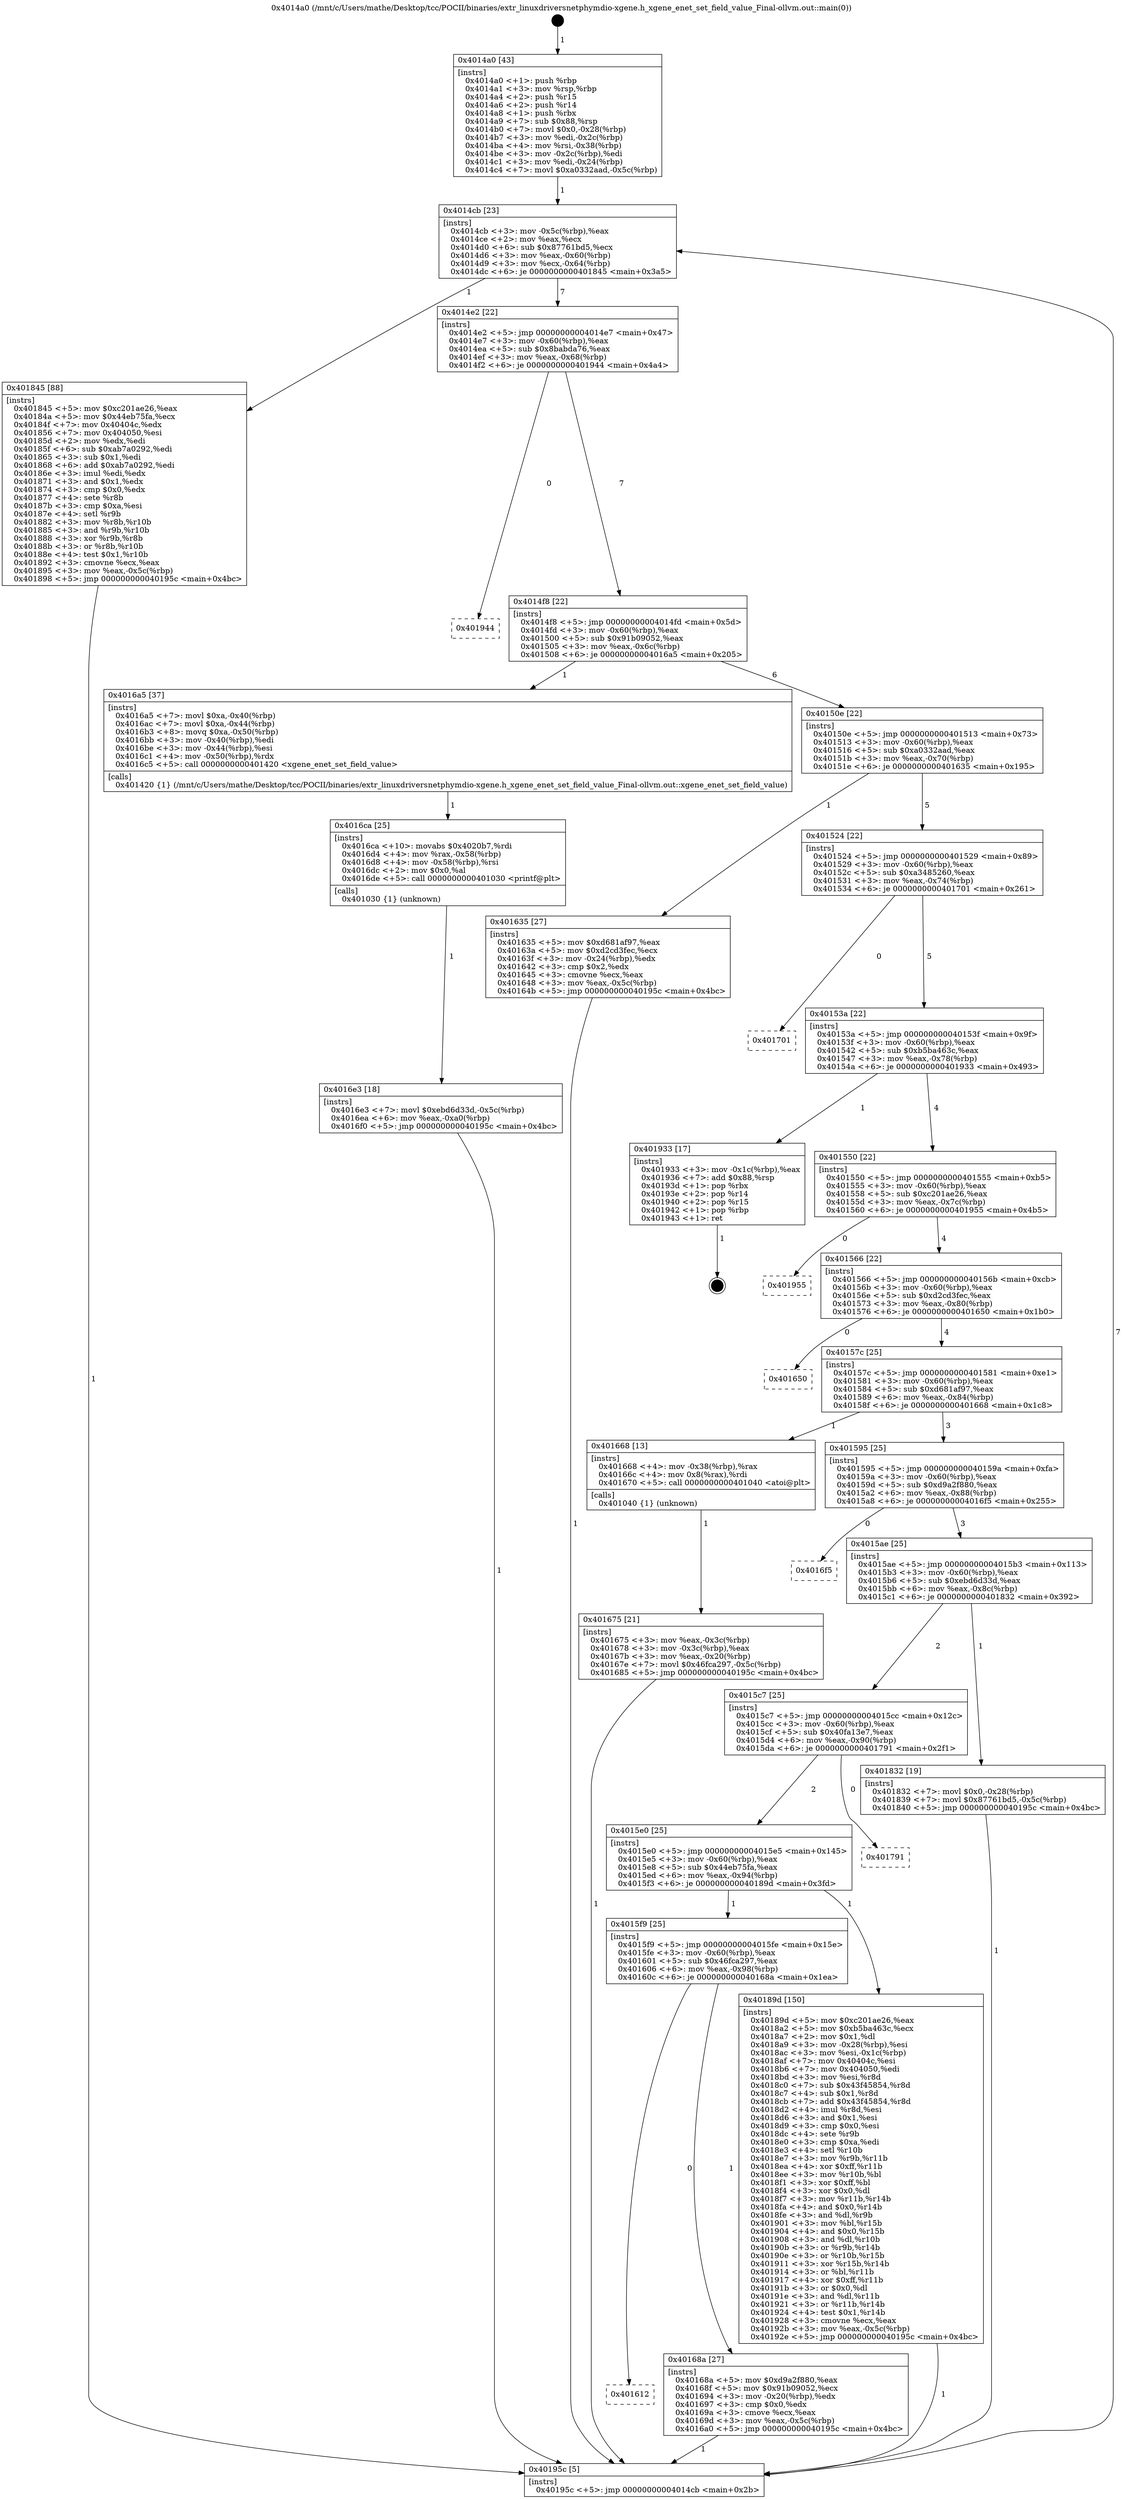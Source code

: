 digraph "0x4014a0" {
  label = "0x4014a0 (/mnt/c/Users/mathe/Desktop/tcc/POCII/binaries/extr_linuxdriversnetphymdio-xgene.h_xgene_enet_set_field_value_Final-ollvm.out::main(0))"
  labelloc = "t"
  node[shape=record]

  Entry [label="",width=0.3,height=0.3,shape=circle,fillcolor=black,style=filled]
  "0x4014cb" [label="{
     0x4014cb [23]\l
     | [instrs]\l
     &nbsp;&nbsp;0x4014cb \<+3\>: mov -0x5c(%rbp),%eax\l
     &nbsp;&nbsp;0x4014ce \<+2\>: mov %eax,%ecx\l
     &nbsp;&nbsp;0x4014d0 \<+6\>: sub $0x87761bd5,%ecx\l
     &nbsp;&nbsp;0x4014d6 \<+3\>: mov %eax,-0x60(%rbp)\l
     &nbsp;&nbsp;0x4014d9 \<+3\>: mov %ecx,-0x64(%rbp)\l
     &nbsp;&nbsp;0x4014dc \<+6\>: je 0000000000401845 \<main+0x3a5\>\l
  }"]
  "0x401845" [label="{
     0x401845 [88]\l
     | [instrs]\l
     &nbsp;&nbsp;0x401845 \<+5\>: mov $0xc201ae26,%eax\l
     &nbsp;&nbsp;0x40184a \<+5\>: mov $0x44eb75fa,%ecx\l
     &nbsp;&nbsp;0x40184f \<+7\>: mov 0x40404c,%edx\l
     &nbsp;&nbsp;0x401856 \<+7\>: mov 0x404050,%esi\l
     &nbsp;&nbsp;0x40185d \<+2\>: mov %edx,%edi\l
     &nbsp;&nbsp;0x40185f \<+6\>: sub $0xab7a0292,%edi\l
     &nbsp;&nbsp;0x401865 \<+3\>: sub $0x1,%edi\l
     &nbsp;&nbsp;0x401868 \<+6\>: add $0xab7a0292,%edi\l
     &nbsp;&nbsp;0x40186e \<+3\>: imul %edi,%edx\l
     &nbsp;&nbsp;0x401871 \<+3\>: and $0x1,%edx\l
     &nbsp;&nbsp;0x401874 \<+3\>: cmp $0x0,%edx\l
     &nbsp;&nbsp;0x401877 \<+4\>: sete %r8b\l
     &nbsp;&nbsp;0x40187b \<+3\>: cmp $0xa,%esi\l
     &nbsp;&nbsp;0x40187e \<+4\>: setl %r9b\l
     &nbsp;&nbsp;0x401882 \<+3\>: mov %r8b,%r10b\l
     &nbsp;&nbsp;0x401885 \<+3\>: and %r9b,%r10b\l
     &nbsp;&nbsp;0x401888 \<+3\>: xor %r9b,%r8b\l
     &nbsp;&nbsp;0x40188b \<+3\>: or %r8b,%r10b\l
     &nbsp;&nbsp;0x40188e \<+4\>: test $0x1,%r10b\l
     &nbsp;&nbsp;0x401892 \<+3\>: cmovne %ecx,%eax\l
     &nbsp;&nbsp;0x401895 \<+3\>: mov %eax,-0x5c(%rbp)\l
     &nbsp;&nbsp;0x401898 \<+5\>: jmp 000000000040195c \<main+0x4bc\>\l
  }"]
  "0x4014e2" [label="{
     0x4014e2 [22]\l
     | [instrs]\l
     &nbsp;&nbsp;0x4014e2 \<+5\>: jmp 00000000004014e7 \<main+0x47\>\l
     &nbsp;&nbsp;0x4014e7 \<+3\>: mov -0x60(%rbp),%eax\l
     &nbsp;&nbsp;0x4014ea \<+5\>: sub $0x8babda76,%eax\l
     &nbsp;&nbsp;0x4014ef \<+3\>: mov %eax,-0x68(%rbp)\l
     &nbsp;&nbsp;0x4014f2 \<+6\>: je 0000000000401944 \<main+0x4a4\>\l
  }"]
  Exit [label="",width=0.3,height=0.3,shape=circle,fillcolor=black,style=filled,peripheries=2]
  "0x401944" [label="{
     0x401944\l
  }", style=dashed]
  "0x4014f8" [label="{
     0x4014f8 [22]\l
     | [instrs]\l
     &nbsp;&nbsp;0x4014f8 \<+5\>: jmp 00000000004014fd \<main+0x5d\>\l
     &nbsp;&nbsp;0x4014fd \<+3\>: mov -0x60(%rbp),%eax\l
     &nbsp;&nbsp;0x401500 \<+5\>: sub $0x91b09052,%eax\l
     &nbsp;&nbsp;0x401505 \<+3\>: mov %eax,-0x6c(%rbp)\l
     &nbsp;&nbsp;0x401508 \<+6\>: je 00000000004016a5 \<main+0x205\>\l
  }"]
  "0x4016e3" [label="{
     0x4016e3 [18]\l
     | [instrs]\l
     &nbsp;&nbsp;0x4016e3 \<+7\>: movl $0xebd6d33d,-0x5c(%rbp)\l
     &nbsp;&nbsp;0x4016ea \<+6\>: mov %eax,-0xa0(%rbp)\l
     &nbsp;&nbsp;0x4016f0 \<+5\>: jmp 000000000040195c \<main+0x4bc\>\l
  }"]
  "0x4016a5" [label="{
     0x4016a5 [37]\l
     | [instrs]\l
     &nbsp;&nbsp;0x4016a5 \<+7\>: movl $0xa,-0x40(%rbp)\l
     &nbsp;&nbsp;0x4016ac \<+7\>: movl $0xa,-0x44(%rbp)\l
     &nbsp;&nbsp;0x4016b3 \<+8\>: movq $0xa,-0x50(%rbp)\l
     &nbsp;&nbsp;0x4016bb \<+3\>: mov -0x40(%rbp),%edi\l
     &nbsp;&nbsp;0x4016be \<+3\>: mov -0x44(%rbp),%esi\l
     &nbsp;&nbsp;0x4016c1 \<+4\>: mov -0x50(%rbp),%rdx\l
     &nbsp;&nbsp;0x4016c5 \<+5\>: call 0000000000401420 \<xgene_enet_set_field_value\>\l
     | [calls]\l
     &nbsp;&nbsp;0x401420 \{1\} (/mnt/c/Users/mathe/Desktop/tcc/POCII/binaries/extr_linuxdriversnetphymdio-xgene.h_xgene_enet_set_field_value_Final-ollvm.out::xgene_enet_set_field_value)\l
  }"]
  "0x40150e" [label="{
     0x40150e [22]\l
     | [instrs]\l
     &nbsp;&nbsp;0x40150e \<+5\>: jmp 0000000000401513 \<main+0x73\>\l
     &nbsp;&nbsp;0x401513 \<+3\>: mov -0x60(%rbp),%eax\l
     &nbsp;&nbsp;0x401516 \<+5\>: sub $0xa0332aad,%eax\l
     &nbsp;&nbsp;0x40151b \<+3\>: mov %eax,-0x70(%rbp)\l
     &nbsp;&nbsp;0x40151e \<+6\>: je 0000000000401635 \<main+0x195\>\l
  }"]
  "0x4016ca" [label="{
     0x4016ca [25]\l
     | [instrs]\l
     &nbsp;&nbsp;0x4016ca \<+10\>: movabs $0x4020b7,%rdi\l
     &nbsp;&nbsp;0x4016d4 \<+4\>: mov %rax,-0x58(%rbp)\l
     &nbsp;&nbsp;0x4016d8 \<+4\>: mov -0x58(%rbp),%rsi\l
     &nbsp;&nbsp;0x4016dc \<+2\>: mov $0x0,%al\l
     &nbsp;&nbsp;0x4016de \<+5\>: call 0000000000401030 \<printf@plt\>\l
     | [calls]\l
     &nbsp;&nbsp;0x401030 \{1\} (unknown)\l
  }"]
  "0x401635" [label="{
     0x401635 [27]\l
     | [instrs]\l
     &nbsp;&nbsp;0x401635 \<+5\>: mov $0xd681af97,%eax\l
     &nbsp;&nbsp;0x40163a \<+5\>: mov $0xd2cd3fec,%ecx\l
     &nbsp;&nbsp;0x40163f \<+3\>: mov -0x24(%rbp),%edx\l
     &nbsp;&nbsp;0x401642 \<+3\>: cmp $0x2,%edx\l
     &nbsp;&nbsp;0x401645 \<+3\>: cmovne %ecx,%eax\l
     &nbsp;&nbsp;0x401648 \<+3\>: mov %eax,-0x5c(%rbp)\l
     &nbsp;&nbsp;0x40164b \<+5\>: jmp 000000000040195c \<main+0x4bc\>\l
  }"]
  "0x401524" [label="{
     0x401524 [22]\l
     | [instrs]\l
     &nbsp;&nbsp;0x401524 \<+5\>: jmp 0000000000401529 \<main+0x89\>\l
     &nbsp;&nbsp;0x401529 \<+3\>: mov -0x60(%rbp),%eax\l
     &nbsp;&nbsp;0x40152c \<+5\>: sub $0xa3485260,%eax\l
     &nbsp;&nbsp;0x401531 \<+3\>: mov %eax,-0x74(%rbp)\l
     &nbsp;&nbsp;0x401534 \<+6\>: je 0000000000401701 \<main+0x261\>\l
  }"]
  "0x40195c" [label="{
     0x40195c [5]\l
     | [instrs]\l
     &nbsp;&nbsp;0x40195c \<+5\>: jmp 00000000004014cb \<main+0x2b\>\l
  }"]
  "0x4014a0" [label="{
     0x4014a0 [43]\l
     | [instrs]\l
     &nbsp;&nbsp;0x4014a0 \<+1\>: push %rbp\l
     &nbsp;&nbsp;0x4014a1 \<+3\>: mov %rsp,%rbp\l
     &nbsp;&nbsp;0x4014a4 \<+2\>: push %r15\l
     &nbsp;&nbsp;0x4014a6 \<+2\>: push %r14\l
     &nbsp;&nbsp;0x4014a8 \<+1\>: push %rbx\l
     &nbsp;&nbsp;0x4014a9 \<+7\>: sub $0x88,%rsp\l
     &nbsp;&nbsp;0x4014b0 \<+7\>: movl $0x0,-0x28(%rbp)\l
     &nbsp;&nbsp;0x4014b7 \<+3\>: mov %edi,-0x2c(%rbp)\l
     &nbsp;&nbsp;0x4014ba \<+4\>: mov %rsi,-0x38(%rbp)\l
     &nbsp;&nbsp;0x4014be \<+3\>: mov -0x2c(%rbp),%edi\l
     &nbsp;&nbsp;0x4014c1 \<+3\>: mov %edi,-0x24(%rbp)\l
     &nbsp;&nbsp;0x4014c4 \<+7\>: movl $0xa0332aad,-0x5c(%rbp)\l
  }"]
  "0x401612" [label="{
     0x401612\l
  }", style=dashed]
  "0x401701" [label="{
     0x401701\l
  }", style=dashed]
  "0x40153a" [label="{
     0x40153a [22]\l
     | [instrs]\l
     &nbsp;&nbsp;0x40153a \<+5\>: jmp 000000000040153f \<main+0x9f\>\l
     &nbsp;&nbsp;0x40153f \<+3\>: mov -0x60(%rbp),%eax\l
     &nbsp;&nbsp;0x401542 \<+5\>: sub $0xb5ba463c,%eax\l
     &nbsp;&nbsp;0x401547 \<+3\>: mov %eax,-0x78(%rbp)\l
     &nbsp;&nbsp;0x40154a \<+6\>: je 0000000000401933 \<main+0x493\>\l
  }"]
  "0x40168a" [label="{
     0x40168a [27]\l
     | [instrs]\l
     &nbsp;&nbsp;0x40168a \<+5\>: mov $0xd9a2f880,%eax\l
     &nbsp;&nbsp;0x40168f \<+5\>: mov $0x91b09052,%ecx\l
     &nbsp;&nbsp;0x401694 \<+3\>: mov -0x20(%rbp),%edx\l
     &nbsp;&nbsp;0x401697 \<+3\>: cmp $0x0,%edx\l
     &nbsp;&nbsp;0x40169a \<+3\>: cmove %ecx,%eax\l
     &nbsp;&nbsp;0x40169d \<+3\>: mov %eax,-0x5c(%rbp)\l
     &nbsp;&nbsp;0x4016a0 \<+5\>: jmp 000000000040195c \<main+0x4bc\>\l
  }"]
  "0x401933" [label="{
     0x401933 [17]\l
     | [instrs]\l
     &nbsp;&nbsp;0x401933 \<+3\>: mov -0x1c(%rbp),%eax\l
     &nbsp;&nbsp;0x401936 \<+7\>: add $0x88,%rsp\l
     &nbsp;&nbsp;0x40193d \<+1\>: pop %rbx\l
     &nbsp;&nbsp;0x40193e \<+2\>: pop %r14\l
     &nbsp;&nbsp;0x401940 \<+2\>: pop %r15\l
     &nbsp;&nbsp;0x401942 \<+1\>: pop %rbp\l
     &nbsp;&nbsp;0x401943 \<+1\>: ret\l
  }"]
  "0x401550" [label="{
     0x401550 [22]\l
     | [instrs]\l
     &nbsp;&nbsp;0x401550 \<+5\>: jmp 0000000000401555 \<main+0xb5\>\l
     &nbsp;&nbsp;0x401555 \<+3\>: mov -0x60(%rbp),%eax\l
     &nbsp;&nbsp;0x401558 \<+5\>: sub $0xc201ae26,%eax\l
     &nbsp;&nbsp;0x40155d \<+3\>: mov %eax,-0x7c(%rbp)\l
     &nbsp;&nbsp;0x401560 \<+6\>: je 0000000000401955 \<main+0x4b5\>\l
  }"]
  "0x4015f9" [label="{
     0x4015f9 [25]\l
     | [instrs]\l
     &nbsp;&nbsp;0x4015f9 \<+5\>: jmp 00000000004015fe \<main+0x15e\>\l
     &nbsp;&nbsp;0x4015fe \<+3\>: mov -0x60(%rbp),%eax\l
     &nbsp;&nbsp;0x401601 \<+5\>: sub $0x46fca297,%eax\l
     &nbsp;&nbsp;0x401606 \<+6\>: mov %eax,-0x98(%rbp)\l
     &nbsp;&nbsp;0x40160c \<+6\>: je 000000000040168a \<main+0x1ea\>\l
  }"]
  "0x401955" [label="{
     0x401955\l
  }", style=dashed]
  "0x401566" [label="{
     0x401566 [22]\l
     | [instrs]\l
     &nbsp;&nbsp;0x401566 \<+5\>: jmp 000000000040156b \<main+0xcb\>\l
     &nbsp;&nbsp;0x40156b \<+3\>: mov -0x60(%rbp),%eax\l
     &nbsp;&nbsp;0x40156e \<+5\>: sub $0xd2cd3fec,%eax\l
     &nbsp;&nbsp;0x401573 \<+3\>: mov %eax,-0x80(%rbp)\l
     &nbsp;&nbsp;0x401576 \<+6\>: je 0000000000401650 \<main+0x1b0\>\l
  }"]
  "0x40189d" [label="{
     0x40189d [150]\l
     | [instrs]\l
     &nbsp;&nbsp;0x40189d \<+5\>: mov $0xc201ae26,%eax\l
     &nbsp;&nbsp;0x4018a2 \<+5\>: mov $0xb5ba463c,%ecx\l
     &nbsp;&nbsp;0x4018a7 \<+2\>: mov $0x1,%dl\l
     &nbsp;&nbsp;0x4018a9 \<+3\>: mov -0x28(%rbp),%esi\l
     &nbsp;&nbsp;0x4018ac \<+3\>: mov %esi,-0x1c(%rbp)\l
     &nbsp;&nbsp;0x4018af \<+7\>: mov 0x40404c,%esi\l
     &nbsp;&nbsp;0x4018b6 \<+7\>: mov 0x404050,%edi\l
     &nbsp;&nbsp;0x4018bd \<+3\>: mov %esi,%r8d\l
     &nbsp;&nbsp;0x4018c0 \<+7\>: sub $0x43f45854,%r8d\l
     &nbsp;&nbsp;0x4018c7 \<+4\>: sub $0x1,%r8d\l
     &nbsp;&nbsp;0x4018cb \<+7\>: add $0x43f45854,%r8d\l
     &nbsp;&nbsp;0x4018d2 \<+4\>: imul %r8d,%esi\l
     &nbsp;&nbsp;0x4018d6 \<+3\>: and $0x1,%esi\l
     &nbsp;&nbsp;0x4018d9 \<+3\>: cmp $0x0,%esi\l
     &nbsp;&nbsp;0x4018dc \<+4\>: sete %r9b\l
     &nbsp;&nbsp;0x4018e0 \<+3\>: cmp $0xa,%edi\l
     &nbsp;&nbsp;0x4018e3 \<+4\>: setl %r10b\l
     &nbsp;&nbsp;0x4018e7 \<+3\>: mov %r9b,%r11b\l
     &nbsp;&nbsp;0x4018ea \<+4\>: xor $0xff,%r11b\l
     &nbsp;&nbsp;0x4018ee \<+3\>: mov %r10b,%bl\l
     &nbsp;&nbsp;0x4018f1 \<+3\>: xor $0xff,%bl\l
     &nbsp;&nbsp;0x4018f4 \<+3\>: xor $0x0,%dl\l
     &nbsp;&nbsp;0x4018f7 \<+3\>: mov %r11b,%r14b\l
     &nbsp;&nbsp;0x4018fa \<+4\>: and $0x0,%r14b\l
     &nbsp;&nbsp;0x4018fe \<+3\>: and %dl,%r9b\l
     &nbsp;&nbsp;0x401901 \<+3\>: mov %bl,%r15b\l
     &nbsp;&nbsp;0x401904 \<+4\>: and $0x0,%r15b\l
     &nbsp;&nbsp;0x401908 \<+3\>: and %dl,%r10b\l
     &nbsp;&nbsp;0x40190b \<+3\>: or %r9b,%r14b\l
     &nbsp;&nbsp;0x40190e \<+3\>: or %r10b,%r15b\l
     &nbsp;&nbsp;0x401911 \<+3\>: xor %r15b,%r14b\l
     &nbsp;&nbsp;0x401914 \<+3\>: or %bl,%r11b\l
     &nbsp;&nbsp;0x401917 \<+4\>: xor $0xff,%r11b\l
     &nbsp;&nbsp;0x40191b \<+3\>: or $0x0,%dl\l
     &nbsp;&nbsp;0x40191e \<+3\>: and %dl,%r11b\l
     &nbsp;&nbsp;0x401921 \<+3\>: or %r11b,%r14b\l
     &nbsp;&nbsp;0x401924 \<+4\>: test $0x1,%r14b\l
     &nbsp;&nbsp;0x401928 \<+3\>: cmovne %ecx,%eax\l
     &nbsp;&nbsp;0x40192b \<+3\>: mov %eax,-0x5c(%rbp)\l
     &nbsp;&nbsp;0x40192e \<+5\>: jmp 000000000040195c \<main+0x4bc\>\l
  }"]
  "0x401650" [label="{
     0x401650\l
  }", style=dashed]
  "0x40157c" [label="{
     0x40157c [25]\l
     | [instrs]\l
     &nbsp;&nbsp;0x40157c \<+5\>: jmp 0000000000401581 \<main+0xe1\>\l
     &nbsp;&nbsp;0x401581 \<+3\>: mov -0x60(%rbp),%eax\l
     &nbsp;&nbsp;0x401584 \<+5\>: sub $0xd681af97,%eax\l
     &nbsp;&nbsp;0x401589 \<+6\>: mov %eax,-0x84(%rbp)\l
     &nbsp;&nbsp;0x40158f \<+6\>: je 0000000000401668 \<main+0x1c8\>\l
  }"]
  "0x4015e0" [label="{
     0x4015e0 [25]\l
     | [instrs]\l
     &nbsp;&nbsp;0x4015e0 \<+5\>: jmp 00000000004015e5 \<main+0x145\>\l
     &nbsp;&nbsp;0x4015e5 \<+3\>: mov -0x60(%rbp),%eax\l
     &nbsp;&nbsp;0x4015e8 \<+5\>: sub $0x44eb75fa,%eax\l
     &nbsp;&nbsp;0x4015ed \<+6\>: mov %eax,-0x94(%rbp)\l
     &nbsp;&nbsp;0x4015f3 \<+6\>: je 000000000040189d \<main+0x3fd\>\l
  }"]
  "0x401668" [label="{
     0x401668 [13]\l
     | [instrs]\l
     &nbsp;&nbsp;0x401668 \<+4\>: mov -0x38(%rbp),%rax\l
     &nbsp;&nbsp;0x40166c \<+4\>: mov 0x8(%rax),%rdi\l
     &nbsp;&nbsp;0x401670 \<+5\>: call 0000000000401040 \<atoi@plt\>\l
     | [calls]\l
     &nbsp;&nbsp;0x401040 \{1\} (unknown)\l
  }"]
  "0x401595" [label="{
     0x401595 [25]\l
     | [instrs]\l
     &nbsp;&nbsp;0x401595 \<+5\>: jmp 000000000040159a \<main+0xfa\>\l
     &nbsp;&nbsp;0x40159a \<+3\>: mov -0x60(%rbp),%eax\l
     &nbsp;&nbsp;0x40159d \<+5\>: sub $0xd9a2f880,%eax\l
     &nbsp;&nbsp;0x4015a2 \<+6\>: mov %eax,-0x88(%rbp)\l
     &nbsp;&nbsp;0x4015a8 \<+6\>: je 00000000004016f5 \<main+0x255\>\l
  }"]
  "0x401675" [label="{
     0x401675 [21]\l
     | [instrs]\l
     &nbsp;&nbsp;0x401675 \<+3\>: mov %eax,-0x3c(%rbp)\l
     &nbsp;&nbsp;0x401678 \<+3\>: mov -0x3c(%rbp),%eax\l
     &nbsp;&nbsp;0x40167b \<+3\>: mov %eax,-0x20(%rbp)\l
     &nbsp;&nbsp;0x40167e \<+7\>: movl $0x46fca297,-0x5c(%rbp)\l
     &nbsp;&nbsp;0x401685 \<+5\>: jmp 000000000040195c \<main+0x4bc\>\l
  }"]
  "0x401791" [label="{
     0x401791\l
  }", style=dashed]
  "0x4016f5" [label="{
     0x4016f5\l
  }", style=dashed]
  "0x4015ae" [label="{
     0x4015ae [25]\l
     | [instrs]\l
     &nbsp;&nbsp;0x4015ae \<+5\>: jmp 00000000004015b3 \<main+0x113\>\l
     &nbsp;&nbsp;0x4015b3 \<+3\>: mov -0x60(%rbp),%eax\l
     &nbsp;&nbsp;0x4015b6 \<+5\>: sub $0xebd6d33d,%eax\l
     &nbsp;&nbsp;0x4015bb \<+6\>: mov %eax,-0x8c(%rbp)\l
     &nbsp;&nbsp;0x4015c1 \<+6\>: je 0000000000401832 \<main+0x392\>\l
  }"]
  "0x4015c7" [label="{
     0x4015c7 [25]\l
     | [instrs]\l
     &nbsp;&nbsp;0x4015c7 \<+5\>: jmp 00000000004015cc \<main+0x12c\>\l
     &nbsp;&nbsp;0x4015cc \<+3\>: mov -0x60(%rbp),%eax\l
     &nbsp;&nbsp;0x4015cf \<+5\>: sub $0x40fa13e7,%eax\l
     &nbsp;&nbsp;0x4015d4 \<+6\>: mov %eax,-0x90(%rbp)\l
     &nbsp;&nbsp;0x4015da \<+6\>: je 0000000000401791 \<main+0x2f1\>\l
  }"]
  "0x401832" [label="{
     0x401832 [19]\l
     | [instrs]\l
     &nbsp;&nbsp;0x401832 \<+7\>: movl $0x0,-0x28(%rbp)\l
     &nbsp;&nbsp;0x401839 \<+7\>: movl $0x87761bd5,-0x5c(%rbp)\l
     &nbsp;&nbsp;0x401840 \<+5\>: jmp 000000000040195c \<main+0x4bc\>\l
  }"]
  Entry -> "0x4014a0" [label=" 1"]
  "0x4014cb" -> "0x401845" [label=" 1"]
  "0x4014cb" -> "0x4014e2" [label=" 7"]
  "0x401933" -> Exit [label=" 1"]
  "0x4014e2" -> "0x401944" [label=" 0"]
  "0x4014e2" -> "0x4014f8" [label=" 7"]
  "0x40189d" -> "0x40195c" [label=" 1"]
  "0x4014f8" -> "0x4016a5" [label=" 1"]
  "0x4014f8" -> "0x40150e" [label=" 6"]
  "0x401845" -> "0x40195c" [label=" 1"]
  "0x40150e" -> "0x401635" [label=" 1"]
  "0x40150e" -> "0x401524" [label=" 5"]
  "0x401635" -> "0x40195c" [label=" 1"]
  "0x4014a0" -> "0x4014cb" [label=" 1"]
  "0x40195c" -> "0x4014cb" [label=" 7"]
  "0x401832" -> "0x40195c" [label=" 1"]
  "0x401524" -> "0x401701" [label=" 0"]
  "0x401524" -> "0x40153a" [label=" 5"]
  "0x4016e3" -> "0x40195c" [label=" 1"]
  "0x40153a" -> "0x401933" [label=" 1"]
  "0x40153a" -> "0x401550" [label=" 4"]
  "0x4016ca" -> "0x4016e3" [label=" 1"]
  "0x401550" -> "0x401955" [label=" 0"]
  "0x401550" -> "0x401566" [label=" 4"]
  "0x40168a" -> "0x40195c" [label=" 1"]
  "0x401566" -> "0x401650" [label=" 0"]
  "0x401566" -> "0x40157c" [label=" 4"]
  "0x4015f9" -> "0x401612" [label=" 0"]
  "0x40157c" -> "0x401668" [label=" 1"]
  "0x40157c" -> "0x401595" [label=" 3"]
  "0x401668" -> "0x401675" [label=" 1"]
  "0x401675" -> "0x40195c" [label=" 1"]
  "0x4016a5" -> "0x4016ca" [label=" 1"]
  "0x401595" -> "0x4016f5" [label=" 0"]
  "0x401595" -> "0x4015ae" [label=" 3"]
  "0x4015e0" -> "0x4015f9" [label=" 1"]
  "0x4015ae" -> "0x401832" [label=" 1"]
  "0x4015ae" -> "0x4015c7" [label=" 2"]
  "0x4015e0" -> "0x40189d" [label=" 1"]
  "0x4015c7" -> "0x401791" [label=" 0"]
  "0x4015c7" -> "0x4015e0" [label=" 2"]
  "0x4015f9" -> "0x40168a" [label=" 1"]
}
